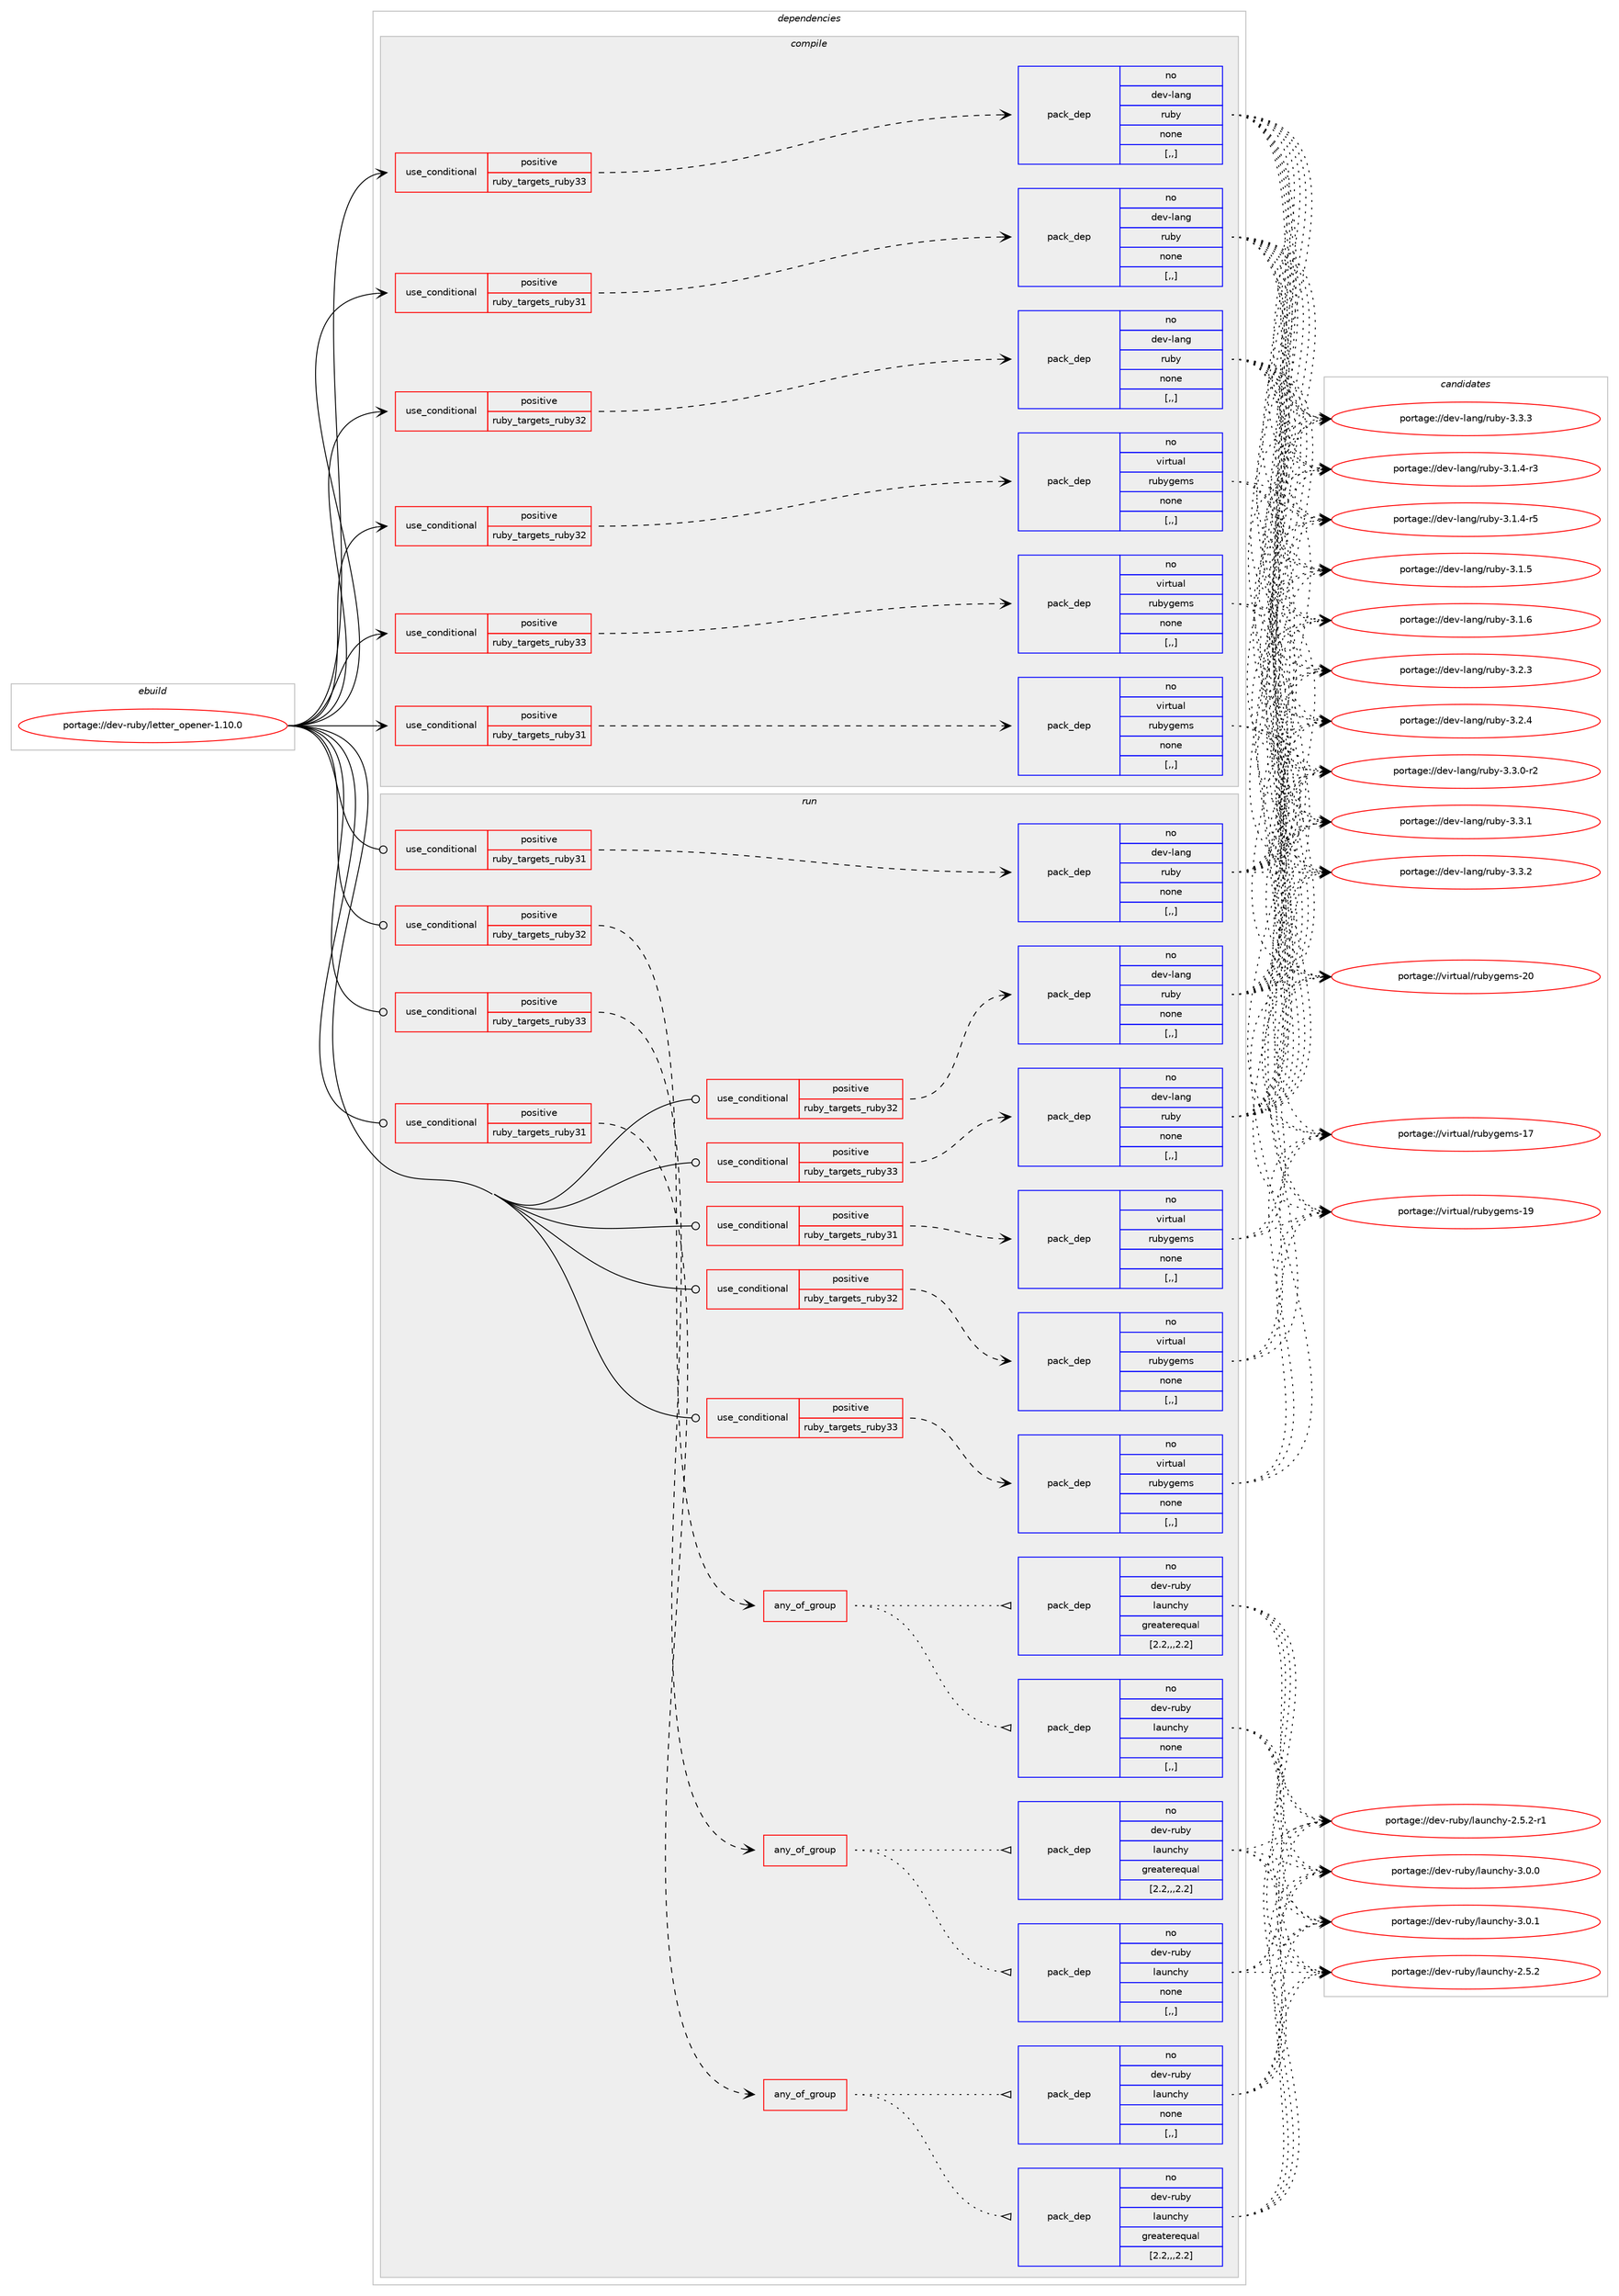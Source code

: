 digraph prolog {

# *************
# Graph options
# *************

newrank=true;
concentrate=true;
compound=true;
graph [rankdir=LR,fontname=Helvetica,fontsize=10,ranksep=1.5];#, ranksep=2.5, nodesep=0.2];
edge  [arrowhead=vee];
node  [fontname=Helvetica,fontsize=10];

# **********
# The ebuild
# **********

subgraph cluster_leftcol {
color=gray;
rank=same;
label=<<i>ebuild</i>>;
id [label="portage://dev-ruby/letter_opener-1.10.0", color=red, width=4, href="../dev-ruby/letter_opener-1.10.0.svg"];
}

# ****************
# The dependencies
# ****************

subgraph cluster_midcol {
color=gray;
label=<<i>dependencies</i>>;
subgraph cluster_compile {
fillcolor="#eeeeee";
style=filled;
label=<<i>compile</i>>;
subgraph cond48512 {
dependency184268 [label=<<TABLE BORDER="0" CELLBORDER="1" CELLSPACING="0" CELLPADDING="4"><TR><TD ROWSPAN="3" CELLPADDING="10">use_conditional</TD></TR><TR><TD>positive</TD></TR><TR><TD>ruby_targets_ruby31</TD></TR></TABLE>>, shape=none, color=red];
subgraph pack134453 {
dependency184269 [label=<<TABLE BORDER="0" CELLBORDER="1" CELLSPACING="0" CELLPADDING="4" WIDTH="220"><TR><TD ROWSPAN="6" CELLPADDING="30">pack_dep</TD></TR><TR><TD WIDTH="110">no</TD></TR><TR><TD>dev-lang</TD></TR><TR><TD>ruby</TD></TR><TR><TD>none</TD></TR><TR><TD>[,,]</TD></TR></TABLE>>, shape=none, color=blue];
}
dependency184268:e -> dependency184269:w [weight=20,style="dashed",arrowhead="vee"];
}
id:e -> dependency184268:w [weight=20,style="solid",arrowhead="vee"];
subgraph cond48513 {
dependency184270 [label=<<TABLE BORDER="0" CELLBORDER="1" CELLSPACING="0" CELLPADDING="4"><TR><TD ROWSPAN="3" CELLPADDING="10">use_conditional</TD></TR><TR><TD>positive</TD></TR><TR><TD>ruby_targets_ruby31</TD></TR></TABLE>>, shape=none, color=red];
subgraph pack134454 {
dependency184271 [label=<<TABLE BORDER="0" CELLBORDER="1" CELLSPACING="0" CELLPADDING="4" WIDTH="220"><TR><TD ROWSPAN="6" CELLPADDING="30">pack_dep</TD></TR><TR><TD WIDTH="110">no</TD></TR><TR><TD>virtual</TD></TR><TR><TD>rubygems</TD></TR><TR><TD>none</TD></TR><TR><TD>[,,]</TD></TR></TABLE>>, shape=none, color=blue];
}
dependency184270:e -> dependency184271:w [weight=20,style="dashed",arrowhead="vee"];
}
id:e -> dependency184270:w [weight=20,style="solid",arrowhead="vee"];
subgraph cond48514 {
dependency184272 [label=<<TABLE BORDER="0" CELLBORDER="1" CELLSPACING="0" CELLPADDING="4"><TR><TD ROWSPAN="3" CELLPADDING="10">use_conditional</TD></TR><TR><TD>positive</TD></TR><TR><TD>ruby_targets_ruby32</TD></TR></TABLE>>, shape=none, color=red];
subgraph pack134455 {
dependency184273 [label=<<TABLE BORDER="0" CELLBORDER="1" CELLSPACING="0" CELLPADDING="4" WIDTH="220"><TR><TD ROWSPAN="6" CELLPADDING="30">pack_dep</TD></TR><TR><TD WIDTH="110">no</TD></TR><TR><TD>dev-lang</TD></TR><TR><TD>ruby</TD></TR><TR><TD>none</TD></TR><TR><TD>[,,]</TD></TR></TABLE>>, shape=none, color=blue];
}
dependency184272:e -> dependency184273:w [weight=20,style="dashed",arrowhead="vee"];
}
id:e -> dependency184272:w [weight=20,style="solid",arrowhead="vee"];
subgraph cond48515 {
dependency184274 [label=<<TABLE BORDER="0" CELLBORDER="1" CELLSPACING="0" CELLPADDING="4"><TR><TD ROWSPAN="3" CELLPADDING="10">use_conditional</TD></TR><TR><TD>positive</TD></TR><TR><TD>ruby_targets_ruby32</TD></TR></TABLE>>, shape=none, color=red];
subgraph pack134456 {
dependency184275 [label=<<TABLE BORDER="0" CELLBORDER="1" CELLSPACING="0" CELLPADDING="4" WIDTH="220"><TR><TD ROWSPAN="6" CELLPADDING="30">pack_dep</TD></TR><TR><TD WIDTH="110">no</TD></TR><TR><TD>virtual</TD></TR><TR><TD>rubygems</TD></TR><TR><TD>none</TD></TR><TR><TD>[,,]</TD></TR></TABLE>>, shape=none, color=blue];
}
dependency184274:e -> dependency184275:w [weight=20,style="dashed",arrowhead="vee"];
}
id:e -> dependency184274:w [weight=20,style="solid",arrowhead="vee"];
subgraph cond48516 {
dependency184276 [label=<<TABLE BORDER="0" CELLBORDER="1" CELLSPACING="0" CELLPADDING="4"><TR><TD ROWSPAN="3" CELLPADDING="10">use_conditional</TD></TR><TR><TD>positive</TD></TR><TR><TD>ruby_targets_ruby33</TD></TR></TABLE>>, shape=none, color=red];
subgraph pack134457 {
dependency184277 [label=<<TABLE BORDER="0" CELLBORDER="1" CELLSPACING="0" CELLPADDING="4" WIDTH="220"><TR><TD ROWSPAN="6" CELLPADDING="30">pack_dep</TD></TR><TR><TD WIDTH="110">no</TD></TR><TR><TD>dev-lang</TD></TR><TR><TD>ruby</TD></TR><TR><TD>none</TD></TR><TR><TD>[,,]</TD></TR></TABLE>>, shape=none, color=blue];
}
dependency184276:e -> dependency184277:w [weight=20,style="dashed",arrowhead="vee"];
}
id:e -> dependency184276:w [weight=20,style="solid",arrowhead="vee"];
subgraph cond48517 {
dependency184278 [label=<<TABLE BORDER="0" CELLBORDER="1" CELLSPACING="0" CELLPADDING="4"><TR><TD ROWSPAN="3" CELLPADDING="10">use_conditional</TD></TR><TR><TD>positive</TD></TR><TR><TD>ruby_targets_ruby33</TD></TR></TABLE>>, shape=none, color=red];
subgraph pack134458 {
dependency184279 [label=<<TABLE BORDER="0" CELLBORDER="1" CELLSPACING="0" CELLPADDING="4" WIDTH="220"><TR><TD ROWSPAN="6" CELLPADDING="30">pack_dep</TD></TR><TR><TD WIDTH="110">no</TD></TR><TR><TD>virtual</TD></TR><TR><TD>rubygems</TD></TR><TR><TD>none</TD></TR><TR><TD>[,,]</TD></TR></TABLE>>, shape=none, color=blue];
}
dependency184278:e -> dependency184279:w [weight=20,style="dashed",arrowhead="vee"];
}
id:e -> dependency184278:w [weight=20,style="solid",arrowhead="vee"];
}
subgraph cluster_compileandrun {
fillcolor="#eeeeee";
style=filled;
label=<<i>compile and run</i>>;
}
subgraph cluster_run {
fillcolor="#eeeeee";
style=filled;
label=<<i>run</i>>;
subgraph cond48518 {
dependency184280 [label=<<TABLE BORDER="0" CELLBORDER="1" CELLSPACING="0" CELLPADDING="4"><TR><TD ROWSPAN="3" CELLPADDING="10">use_conditional</TD></TR><TR><TD>positive</TD></TR><TR><TD>ruby_targets_ruby31</TD></TR></TABLE>>, shape=none, color=red];
subgraph any1161 {
dependency184281 [label=<<TABLE BORDER="0" CELLBORDER="1" CELLSPACING="0" CELLPADDING="4"><TR><TD CELLPADDING="10">any_of_group</TD></TR></TABLE>>, shape=none, color=red];subgraph pack134459 {
dependency184282 [label=<<TABLE BORDER="0" CELLBORDER="1" CELLSPACING="0" CELLPADDING="4" WIDTH="220"><TR><TD ROWSPAN="6" CELLPADDING="30">pack_dep</TD></TR><TR><TD WIDTH="110">no</TD></TR><TR><TD>dev-ruby</TD></TR><TR><TD>launchy</TD></TR><TR><TD>none</TD></TR><TR><TD>[,,]</TD></TR></TABLE>>, shape=none, color=blue];
}
dependency184281:e -> dependency184282:w [weight=20,style="dotted",arrowhead="oinv"];
subgraph pack134460 {
dependency184283 [label=<<TABLE BORDER="0" CELLBORDER="1" CELLSPACING="0" CELLPADDING="4" WIDTH="220"><TR><TD ROWSPAN="6" CELLPADDING="30">pack_dep</TD></TR><TR><TD WIDTH="110">no</TD></TR><TR><TD>dev-ruby</TD></TR><TR><TD>launchy</TD></TR><TR><TD>greaterequal</TD></TR><TR><TD>[2.2,,,2.2]</TD></TR></TABLE>>, shape=none, color=blue];
}
dependency184281:e -> dependency184283:w [weight=20,style="dotted",arrowhead="oinv"];
}
dependency184280:e -> dependency184281:w [weight=20,style="dashed",arrowhead="vee"];
}
id:e -> dependency184280:w [weight=20,style="solid",arrowhead="odot"];
subgraph cond48519 {
dependency184284 [label=<<TABLE BORDER="0" CELLBORDER="1" CELLSPACING="0" CELLPADDING="4"><TR><TD ROWSPAN="3" CELLPADDING="10">use_conditional</TD></TR><TR><TD>positive</TD></TR><TR><TD>ruby_targets_ruby31</TD></TR></TABLE>>, shape=none, color=red];
subgraph pack134461 {
dependency184285 [label=<<TABLE BORDER="0" CELLBORDER="1" CELLSPACING="0" CELLPADDING="4" WIDTH="220"><TR><TD ROWSPAN="6" CELLPADDING="30">pack_dep</TD></TR><TR><TD WIDTH="110">no</TD></TR><TR><TD>dev-lang</TD></TR><TR><TD>ruby</TD></TR><TR><TD>none</TD></TR><TR><TD>[,,]</TD></TR></TABLE>>, shape=none, color=blue];
}
dependency184284:e -> dependency184285:w [weight=20,style="dashed",arrowhead="vee"];
}
id:e -> dependency184284:w [weight=20,style="solid",arrowhead="odot"];
subgraph cond48520 {
dependency184286 [label=<<TABLE BORDER="0" CELLBORDER="1" CELLSPACING="0" CELLPADDING="4"><TR><TD ROWSPAN="3" CELLPADDING="10">use_conditional</TD></TR><TR><TD>positive</TD></TR><TR><TD>ruby_targets_ruby31</TD></TR></TABLE>>, shape=none, color=red];
subgraph pack134462 {
dependency184287 [label=<<TABLE BORDER="0" CELLBORDER="1" CELLSPACING="0" CELLPADDING="4" WIDTH="220"><TR><TD ROWSPAN="6" CELLPADDING="30">pack_dep</TD></TR><TR><TD WIDTH="110">no</TD></TR><TR><TD>virtual</TD></TR><TR><TD>rubygems</TD></TR><TR><TD>none</TD></TR><TR><TD>[,,]</TD></TR></TABLE>>, shape=none, color=blue];
}
dependency184286:e -> dependency184287:w [weight=20,style="dashed",arrowhead="vee"];
}
id:e -> dependency184286:w [weight=20,style="solid",arrowhead="odot"];
subgraph cond48521 {
dependency184288 [label=<<TABLE BORDER="0" CELLBORDER="1" CELLSPACING="0" CELLPADDING="4"><TR><TD ROWSPAN="3" CELLPADDING="10">use_conditional</TD></TR><TR><TD>positive</TD></TR><TR><TD>ruby_targets_ruby32</TD></TR></TABLE>>, shape=none, color=red];
subgraph any1162 {
dependency184289 [label=<<TABLE BORDER="0" CELLBORDER="1" CELLSPACING="0" CELLPADDING="4"><TR><TD CELLPADDING="10">any_of_group</TD></TR></TABLE>>, shape=none, color=red];subgraph pack134463 {
dependency184290 [label=<<TABLE BORDER="0" CELLBORDER="1" CELLSPACING="0" CELLPADDING="4" WIDTH="220"><TR><TD ROWSPAN="6" CELLPADDING="30">pack_dep</TD></TR><TR><TD WIDTH="110">no</TD></TR><TR><TD>dev-ruby</TD></TR><TR><TD>launchy</TD></TR><TR><TD>none</TD></TR><TR><TD>[,,]</TD></TR></TABLE>>, shape=none, color=blue];
}
dependency184289:e -> dependency184290:w [weight=20,style="dotted",arrowhead="oinv"];
subgraph pack134464 {
dependency184291 [label=<<TABLE BORDER="0" CELLBORDER="1" CELLSPACING="0" CELLPADDING="4" WIDTH="220"><TR><TD ROWSPAN="6" CELLPADDING="30">pack_dep</TD></TR><TR><TD WIDTH="110">no</TD></TR><TR><TD>dev-ruby</TD></TR><TR><TD>launchy</TD></TR><TR><TD>greaterequal</TD></TR><TR><TD>[2.2,,,2.2]</TD></TR></TABLE>>, shape=none, color=blue];
}
dependency184289:e -> dependency184291:w [weight=20,style="dotted",arrowhead="oinv"];
}
dependency184288:e -> dependency184289:w [weight=20,style="dashed",arrowhead="vee"];
}
id:e -> dependency184288:w [weight=20,style="solid",arrowhead="odot"];
subgraph cond48522 {
dependency184292 [label=<<TABLE BORDER="0" CELLBORDER="1" CELLSPACING="0" CELLPADDING="4"><TR><TD ROWSPAN="3" CELLPADDING="10">use_conditional</TD></TR><TR><TD>positive</TD></TR><TR><TD>ruby_targets_ruby32</TD></TR></TABLE>>, shape=none, color=red];
subgraph pack134465 {
dependency184293 [label=<<TABLE BORDER="0" CELLBORDER="1" CELLSPACING="0" CELLPADDING="4" WIDTH="220"><TR><TD ROWSPAN="6" CELLPADDING="30">pack_dep</TD></TR><TR><TD WIDTH="110">no</TD></TR><TR><TD>dev-lang</TD></TR><TR><TD>ruby</TD></TR><TR><TD>none</TD></TR><TR><TD>[,,]</TD></TR></TABLE>>, shape=none, color=blue];
}
dependency184292:e -> dependency184293:w [weight=20,style="dashed",arrowhead="vee"];
}
id:e -> dependency184292:w [weight=20,style="solid",arrowhead="odot"];
subgraph cond48523 {
dependency184294 [label=<<TABLE BORDER="0" CELLBORDER="1" CELLSPACING="0" CELLPADDING="4"><TR><TD ROWSPAN="3" CELLPADDING="10">use_conditional</TD></TR><TR><TD>positive</TD></TR><TR><TD>ruby_targets_ruby32</TD></TR></TABLE>>, shape=none, color=red];
subgraph pack134466 {
dependency184295 [label=<<TABLE BORDER="0" CELLBORDER="1" CELLSPACING="0" CELLPADDING="4" WIDTH="220"><TR><TD ROWSPAN="6" CELLPADDING="30">pack_dep</TD></TR><TR><TD WIDTH="110">no</TD></TR><TR><TD>virtual</TD></TR><TR><TD>rubygems</TD></TR><TR><TD>none</TD></TR><TR><TD>[,,]</TD></TR></TABLE>>, shape=none, color=blue];
}
dependency184294:e -> dependency184295:w [weight=20,style="dashed",arrowhead="vee"];
}
id:e -> dependency184294:w [weight=20,style="solid",arrowhead="odot"];
subgraph cond48524 {
dependency184296 [label=<<TABLE BORDER="0" CELLBORDER="1" CELLSPACING="0" CELLPADDING="4"><TR><TD ROWSPAN="3" CELLPADDING="10">use_conditional</TD></TR><TR><TD>positive</TD></TR><TR><TD>ruby_targets_ruby33</TD></TR></TABLE>>, shape=none, color=red];
subgraph any1163 {
dependency184297 [label=<<TABLE BORDER="0" CELLBORDER="1" CELLSPACING="0" CELLPADDING="4"><TR><TD CELLPADDING="10">any_of_group</TD></TR></TABLE>>, shape=none, color=red];subgraph pack134467 {
dependency184298 [label=<<TABLE BORDER="0" CELLBORDER="1" CELLSPACING="0" CELLPADDING="4" WIDTH="220"><TR><TD ROWSPAN="6" CELLPADDING="30">pack_dep</TD></TR><TR><TD WIDTH="110">no</TD></TR><TR><TD>dev-ruby</TD></TR><TR><TD>launchy</TD></TR><TR><TD>none</TD></TR><TR><TD>[,,]</TD></TR></TABLE>>, shape=none, color=blue];
}
dependency184297:e -> dependency184298:w [weight=20,style="dotted",arrowhead="oinv"];
subgraph pack134468 {
dependency184299 [label=<<TABLE BORDER="0" CELLBORDER="1" CELLSPACING="0" CELLPADDING="4" WIDTH="220"><TR><TD ROWSPAN="6" CELLPADDING="30">pack_dep</TD></TR><TR><TD WIDTH="110">no</TD></TR><TR><TD>dev-ruby</TD></TR><TR><TD>launchy</TD></TR><TR><TD>greaterequal</TD></TR><TR><TD>[2.2,,,2.2]</TD></TR></TABLE>>, shape=none, color=blue];
}
dependency184297:e -> dependency184299:w [weight=20,style="dotted",arrowhead="oinv"];
}
dependency184296:e -> dependency184297:w [weight=20,style="dashed",arrowhead="vee"];
}
id:e -> dependency184296:w [weight=20,style="solid",arrowhead="odot"];
subgraph cond48525 {
dependency184300 [label=<<TABLE BORDER="0" CELLBORDER="1" CELLSPACING="0" CELLPADDING="4"><TR><TD ROWSPAN="3" CELLPADDING="10">use_conditional</TD></TR><TR><TD>positive</TD></TR><TR><TD>ruby_targets_ruby33</TD></TR></TABLE>>, shape=none, color=red];
subgraph pack134469 {
dependency184301 [label=<<TABLE BORDER="0" CELLBORDER="1" CELLSPACING="0" CELLPADDING="4" WIDTH="220"><TR><TD ROWSPAN="6" CELLPADDING="30">pack_dep</TD></TR><TR><TD WIDTH="110">no</TD></TR><TR><TD>dev-lang</TD></TR><TR><TD>ruby</TD></TR><TR><TD>none</TD></TR><TR><TD>[,,]</TD></TR></TABLE>>, shape=none, color=blue];
}
dependency184300:e -> dependency184301:w [weight=20,style="dashed",arrowhead="vee"];
}
id:e -> dependency184300:w [weight=20,style="solid",arrowhead="odot"];
subgraph cond48526 {
dependency184302 [label=<<TABLE BORDER="0" CELLBORDER="1" CELLSPACING="0" CELLPADDING="4"><TR><TD ROWSPAN="3" CELLPADDING="10">use_conditional</TD></TR><TR><TD>positive</TD></TR><TR><TD>ruby_targets_ruby33</TD></TR></TABLE>>, shape=none, color=red];
subgraph pack134470 {
dependency184303 [label=<<TABLE BORDER="0" CELLBORDER="1" CELLSPACING="0" CELLPADDING="4" WIDTH="220"><TR><TD ROWSPAN="6" CELLPADDING="30">pack_dep</TD></TR><TR><TD WIDTH="110">no</TD></TR><TR><TD>virtual</TD></TR><TR><TD>rubygems</TD></TR><TR><TD>none</TD></TR><TR><TD>[,,]</TD></TR></TABLE>>, shape=none, color=blue];
}
dependency184302:e -> dependency184303:w [weight=20,style="dashed",arrowhead="vee"];
}
id:e -> dependency184302:w [weight=20,style="solid",arrowhead="odot"];
}
}

# **************
# The candidates
# **************

subgraph cluster_choices {
rank=same;
color=gray;
label=<<i>candidates</i>>;

subgraph choice134453 {
color=black;
nodesep=1;
choice100101118451089711010347114117981214551464946524511451 [label="portage://dev-lang/ruby-3.1.4-r3", color=red, width=4,href="../dev-lang/ruby-3.1.4-r3.svg"];
choice100101118451089711010347114117981214551464946524511453 [label="portage://dev-lang/ruby-3.1.4-r5", color=red, width=4,href="../dev-lang/ruby-3.1.4-r5.svg"];
choice10010111845108971101034711411798121455146494653 [label="portage://dev-lang/ruby-3.1.5", color=red, width=4,href="../dev-lang/ruby-3.1.5.svg"];
choice10010111845108971101034711411798121455146494654 [label="portage://dev-lang/ruby-3.1.6", color=red, width=4,href="../dev-lang/ruby-3.1.6.svg"];
choice10010111845108971101034711411798121455146504651 [label="portage://dev-lang/ruby-3.2.3", color=red, width=4,href="../dev-lang/ruby-3.2.3.svg"];
choice10010111845108971101034711411798121455146504652 [label="portage://dev-lang/ruby-3.2.4", color=red, width=4,href="../dev-lang/ruby-3.2.4.svg"];
choice100101118451089711010347114117981214551465146484511450 [label="portage://dev-lang/ruby-3.3.0-r2", color=red, width=4,href="../dev-lang/ruby-3.3.0-r2.svg"];
choice10010111845108971101034711411798121455146514649 [label="portage://dev-lang/ruby-3.3.1", color=red, width=4,href="../dev-lang/ruby-3.3.1.svg"];
choice10010111845108971101034711411798121455146514650 [label="portage://dev-lang/ruby-3.3.2", color=red, width=4,href="../dev-lang/ruby-3.3.2.svg"];
choice10010111845108971101034711411798121455146514651 [label="portage://dev-lang/ruby-3.3.3", color=red, width=4,href="../dev-lang/ruby-3.3.3.svg"];
dependency184269:e -> choice100101118451089711010347114117981214551464946524511451:w [style=dotted,weight="100"];
dependency184269:e -> choice100101118451089711010347114117981214551464946524511453:w [style=dotted,weight="100"];
dependency184269:e -> choice10010111845108971101034711411798121455146494653:w [style=dotted,weight="100"];
dependency184269:e -> choice10010111845108971101034711411798121455146494654:w [style=dotted,weight="100"];
dependency184269:e -> choice10010111845108971101034711411798121455146504651:w [style=dotted,weight="100"];
dependency184269:e -> choice10010111845108971101034711411798121455146504652:w [style=dotted,weight="100"];
dependency184269:e -> choice100101118451089711010347114117981214551465146484511450:w [style=dotted,weight="100"];
dependency184269:e -> choice10010111845108971101034711411798121455146514649:w [style=dotted,weight="100"];
dependency184269:e -> choice10010111845108971101034711411798121455146514650:w [style=dotted,weight="100"];
dependency184269:e -> choice10010111845108971101034711411798121455146514651:w [style=dotted,weight="100"];
}
subgraph choice134454 {
color=black;
nodesep=1;
choice118105114116117971084711411798121103101109115454955 [label="portage://virtual/rubygems-17", color=red, width=4,href="../virtual/rubygems-17.svg"];
choice118105114116117971084711411798121103101109115454957 [label="portage://virtual/rubygems-19", color=red, width=4,href="../virtual/rubygems-19.svg"];
choice118105114116117971084711411798121103101109115455048 [label="portage://virtual/rubygems-20", color=red, width=4,href="../virtual/rubygems-20.svg"];
dependency184271:e -> choice118105114116117971084711411798121103101109115454955:w [style=dotted,weight="100"];
dependency184271:e -> choice118105114116117971084711411798121103101109115454957:w [style=dotted,weight="100"];
dependency184271:e -> choice118105114116117971084711411798121103101109115455048:w [style=dotted,weight="100"];
}
subgraph choice134455 {
color=black;
nodesep=1;
choice100101118451089711010347114117981214551464946524511451 [label="portage://dev-lang/ruby-3.1.4-r3", color=red, width=4,href="../dev-lang/ruby-3.1.4-r3.svg"];
choice100101118451089711010347114117981214551464946524511453 [label="portage://dev-lang/ruby-3.1.4-r5", color=red, width=4,href="../dev-lang/ruby-3.1.4-r5.svg"];
choice10010111845108971101034711411798121455146494653 [label="portage://dev-lang/ruby-3.1.5", color=red, width=4,href="../dev-lang/ruby-3.1.5.svg"];
choice10010111845108971101034711411798121455146494654 [label="portage://dev-lang/ruby-3.1.6", color=red, width=4,href="../dev-lang/ruby-3.1.6.svg"];
choice10010111845108971101034711411798121455146504651 [label="portage://dev-lang/ruby-3.2.3", color=red, width=4,href="../dev-lang/ruby-3.2.3.svg"];
choice10010111845108971101034711411798121455146504652 [label="portage://dev-lang/ruby-3.2.4", color=red, width=4,href="../dev-lang/ruby-3.2.4.svg"];
choice100101118451089711010347114117981214551465146484511450 [label="portage://dev-lang/ruby-3.3.0-r2", color=red, width=4,href="../dev-lang/ruby-3.3.0-r2.svg"];
choice10010111845108971101034711411798121455146514649 [label="portage://dev-lang/ruby-3.3.1", color=red, width=4,href="../dev-lang/ruby-3.3.1.svg"];
choice10010111845108971101034711411798121455146514650 [label="portage://dev-lang/ruby-3.3.2", color=red, width=4,href="../dev-lang/ruby-3.3.2.svg"];
choice10010111845108971101034711411798121455146514651 [label="portage://dev-lang/ruby-3.3.3", color=red, width=4,href="../dev-lang/ruby-3.3.3.svg"];
dependency184273:e -> choice100101118451089711010347114117981214551464946524511451:w [style=dotted,weight="100"];
dependency184273:e -> choice100101118451089711010347114117981214551464946524511453:w [style=dotted,weight="100"];
dependency184273:e -> choice10010111845108971101034711411798121455146494653:w [style=dotted,weight="100"];
dependency184273:e -> choice10010111845108971101034711411798121455146494654:w [style=dotted,weight="100"];
dependency184273:e -> choice10010111845108971101034711411798121455146504651:w [style=dotted,weight="100"];
dependency184273:e -> choice10010111845108971101034711411798121455146504652:w [style=dotted,weight="100"];
dependency184273:e -> choice100101118451089711010347114117981214551465146484511450:w [style=dotted,weight="100"];
dependency184273:e -> choice10010111845108971101034711411798121455146514649:w [style=dotted,weight="100"];
dependency184273:e -> choice10010111845108971101034711411798121455146514650:w [style=dotted,weight="100"];
dependency184273:e -> choice10010111845108971101034711411798121455146514651:w [style=dotted,weight="100"];
}
subgraph choice134456 {
color=black;
nodesep=1;
choice118105114116117971084711411798121103101109115454955 [label="portage://virtual/rubygems-17", color=red, width=4,href="../virtual/rubygems-17.svg"];
choice118105114116117971084711411798121103101109115454957 [label="portage://virtual/rubygems-19", color=red, width=4,href="../virtual/rubygems-19.svg"];
choice118105114116117971084711411798121103101109115455048 [label="portage://virtual/rubygems-20", color=red, width=4,href="../virtual/rubygems-20.svg"];
dependency184275:e -> choice118105114116117971084711411798121103101109115454955:w [style=dotted,weight="100"];
dependency184275:e -> choice118105114116117971084711411798121103101109115454957:w [style=dotted,weight="100"];
dependency184275:e -> choice118105114116117971084711411798121103101109115455048:w [style=dotted,weight="100"];
}
subgraph choice134457 {
color=black;
nodesep=1;
choice100101118451089711010347114117981214551464946524511451 [label="portage://dev-lang/ruby-3.1.4-r3", color=red, width=4,href="../dev-lang/ruby-3.1.4-r3.svg"];
choice100101118451089711010347114117981214551464946524511453 [label="portage://dev-lang/ruby-3.1.4-r5", color=red, width=4,href="../dev-lang/ruby-3.1.4-r5.svg"];
choice10010111845108971101034711411798121455146494653 [label="portage://dev-lang/ruby-3.1.5", color=red, width=4,href="../dev-lang/ruby-3.1.5.svg"];
choice10010111845108971101034711411798121455146494654 [label="portage://dev-lang/ruby-3.1.6", color=red, width=4,href="../dev-lang/ruby-3.1.6.svg"];
choice10010111845108971101034711411798121455146504651 [label="portage://dev-lang/ruby-3.2.3", color=red, width=4,href="../dev-lang/ruby-3.2.3.svg"];
choice10010111845108971101034711411798121455146504652 [label="portage://dev-lang/ruby-3.2.4", color=red, width=4,href="../dev-lang/ruby-3.2.4.svg"];
choice100101118451089711010347114117981214551465146484511450 [label="portage://dev-lang/ruby-3.3.0-r2", color=red, width=4,href="../dev-lang/ruby-3.3.0-r2.svg"];
choice10010111845108971101034711411798121455146514649 [label="portage://dev-lang/ruby-3.3.1", color=red, width=4,href="../dev-lang/ruby-3.3.1.svg"];
choice10010111845108971101034711411798121455146514650 [label="portage://dev-lang/ruby-3.3.2", color=red, width=4,href="../dev-lang/ruby-3.3.2.svg"];
choice10010111845108971101034711411798121455146514651 [label="portage://dev-lang/ruby-3.3.3", color=red, width=4,href="../dev-lang/ruby-3.3.3.svg"];
dependency184277:e -> choice100101118451089711010347114117981214551464946524511451:w [style=dotted,weight="100"];
dependency184277:e -> choice100101118451089711010347114117981214551464946524511453:w [style=dotted,weight="100"];
dependency184277:e -> choice10010111845108971101034711411798121455146494653:w [style=dotted,weight="100"];
dependency184277:e -> choice10010111845108971101034711411798121455146494654:w [style=dotted,weight="100"];
dependency184277:e -> choice10010111845108971101034711411798121455146504651:w [style=dotted,weight="100"];
dependency184277:e -> choice10010111845108971101034711411798121455146504652:w [style=dotted,weight="100"];
dependency184277:e -> choice100101118451089711010347114117981214551465146484511450:w [style=dotted,weight="100"];
dependency184277:e -> choice10010111845108971101034711411798121455146514649:w [style=dotted,weight="100"];
dependency184277:e -> choice10010111845108971101034711411798121455146514650:w [style=dotted,weight="100"];
dependency184277:e -> choice10010111845108971101034711411798121455146514651:w [style=dotted,weight="100"];
}
subgraph choice134458 {
color=black;
nodesep=1;
choice118105114116117971084711411798121103101109115454955 [label="portage://virtual/rubygems-17", color=red, width=4,href="../virtual/rubygems-17.svg"];
choice118105114116117971084711411798121103101109115454957 [label="portage://virtual/rubygems-19", color=red, width=4,href="../virtual/rubygems-19.svg"];
choice118105114116117971084711411798121103101109115455048 [label="portage://virtual/rubygems-20", color=red, width=4,href="../virtual/rubygems-20.svg"];
dependency184279:e -> choice118105114116117971084711411798121103101109115454955:w [style=dotted,weight="100"];
dependency184279:e -> choice118105114116117971084711411798121103101109115454957:w [style=dotted,weight="100"];
dependency184279:e -> choice118105114116117971084711411798121103101109115455048:w [style=dotted,weight="100"];
}
subgraph choice134459 {
color=black;
nodesep=1;
choice1001011184511411798121471089711711099104121455046534650 [label="portage://dev-ruby/launchy-2.5.2", color=red, width=4,href="../dev-ruby/launchy-2.5.2.svg"];
choice10010111845114117981214710897117110991041214550465346504511449 [label="portage://dev-ruby/launchy-2.5.2-r1", color=red, width=4,href="../dev-ruby/launchy-2.5.2-r1.svg"];
choice1001011184511411798121471089711711099104121455146484648 [label="portage://dev-ruby/launchy-3.0.0", color=red, width=4,href="../dev-ruby/launchy-3.0.0.svg"];
choice1001011184511411798121471089711711099104121455146484649 [label="portage://dev-ruby/launchy-3.0.1", color=red, width=4,href="../dev-ruby/launchy-3.0.1.svg"];
dependency184282:e -> choice1001011184511411798121471089711711099104121455046534650:w [style=dotted,weight="100"];
dependency184282:e -> choice10010111845114117981214710897117110991041214550465346504511449:w [style=dotted,weight="100"];
dependency184282:e -> choice1001011184511411798121471089711711099104121455146484648:w [style=dotted,weight="100"];
dependency184282:e -> choice1001011184511411798121471089711711099104121455146484649:w [style=dotted,weight="100"];
}
subgraph choice134460 {
color=black;
nodesep=1;
choice1001011184511411798121471089711711099104121455046534650 [label="portage://dev-ruby/launchy-2.5.2", color=red, width=4,href="../dev-ruby/launchy-2.5.2.svg"];
choice10010111845114117981214710897117110991041214550465346504511449 [label="portage://dev-ruby/launchy-2.5.2-r1", color=red, width=4,href="../dev-ruby/launchy-2.5.2-r1.svg"];
choice1001011184511411798121471089711711099104121455146484648 [label="portage://dev-ruby/launchy-3.0.0", color=red, width=4,href="../dev-ruby/launchy-3.0.0.svg"];
choice1001011184511411798121471089711711099104121455146484649 [label="portage://dev-ruby/launchy-3.0.1", color=red, width=4,href="../dev-ruby/launchy-3.0.1.svg"];
dependency184283:e -> choice1001011184511411798121471089711711099104121455046534650:w [style=dotted,weight="100"];
dependency184283:e -> choice10010111845114117981214710897117110991041214550465346504511449:w [style=dotted,weight="100"];
dependency184283:e -> choice1001011184511411798121471089711711099104121455146484648:w [style=dotted,weight="100"];
dependency184283:e -> choice1001011184511411798121471089711711099104121455146484649:w [style=dotted,weight="100"];
}
subgraph choice134461 {
color=black;
nodesep=1;
choice100101118451089711010347114117981214551464946524511451 [label="portage://dev-lang/ruby-3.1.4-r3", color=red, width=4,href="../dev-lang/ruby-3.1.4-r3.svg"];
choice100101118451089711010347114117981214551464946524511453 [label="portage://dev-lang/ruby-3.1.4-r5", color=red, width=4,href="../dev-lang/ruby-3.1.4-r5.svg"];
choice10010111845108971101034711411798121455146494653 [label="portage://dev-lang/ruby-3.1.5", color=red, width=4,href="../dev-lang/ruby-3.1.5.svg"];
choice10010111845108971101034711411798121455146494654 [label="portage://dev-lang/ruby-3.1.6", color=red, width=4,href="../dev-lang/ruby-3.1.6.svg"];
choice10010111845108971101034711411798121455146504651 [label="portage://dev-lang/ruby-3.2.3", color=red, width=4,href="../dev-lang/ruby-3.2.3.svg"];
choice10010111845108971101034711411798121455146504652 [label="portage://dev-lang/ruby-3.2.4", color=red, width=4,href="../dev-lang/ruby-3.2.4.svg"];
choice100101118451089711010347114117981214551465146484511450 [label="portage://dev-lang/ruby-3.3.0-r2", color=red, width=4,href="../dev-lang/ruby-3.3.0-r2.svg"];
choice10010111845108971101034711411798121455146514649 [label="portage://dev-lang/ruby-3.3.1", color=red, width=4,href="../dev-lang/ruby-3.3.1.svg"];
choice10010111845108971101034711411798121455146514650 [label="portage://dev-lang/ruby-3.3.2", color=red, width=4,href="../dev-lang/ruby-3.3.2.svg"];
choice10010111845108971101034711411798121455146514651 [label="portage://dev-lang/ruby-3.3.3", color=red, width=4,href="../dev-lang/ruby-3.3.3.svg"];
dependency184285:e -> choice100101118451089711010347114117981214551464946524511451:w [style=dotted,weight="100"];
dependency184285:e -> choice100101118451089711010347114117981214551464946524511453:w [style=dotted,weight="100"];
dependency184285:e -> choice10010111845108971101034711411798121455146494653:w [style=dotted,weight="100"];
dependency184285:e -> choice10010111845108971101034711411798121455146494654:w [style=dotted,weight="100"];
dependency184285:e -> choice10010111845108971101034711411798121455146504651:w [style=dotted,weight="100"];
dependency184285:e -> choice10010111845108971101034711411798121455146504652:w [style=dotted,weight="100"];
dependency184285:e -> choice100101118451089711010347114117981214551465146484511450:w [style=dotted,weight="100"];
dependency184285:e -> choice10010111845108971101034711411798121455146514649:w [style=dotted,weight="100"];
dependency184285:e -> choice10010111845108971101034711411798121455146514650:w [style=dotted,weight="100"];
dependency184285:e -> choice10010111845108971101034711411798121455146514651:w [style=dotted,weight="100"];
}
subgraph choice134462 {
color=black;
nodesep=1;
choice118105114116117971084711411798121103101109115454955 [label="portage://virtual/rubygems-17", color=red, width=4,href="../virtual/rubygems-17.svg"];
choice118105114116117971084711411798121103101109115454957 [label="portage://virtual/rubygems-19", color=red, width=4,href="../virtual/rubygems-19.svg"];
choice118105114116117971084711411798121103101109115455048 [label="portage://virtual/rubygems-20", color=red, width=4,href="../virtual/rubygems-20.svg"];
dependency184287:e -> choice118105114116117971084711411798121103101109115454955:w [style=dotted,weight="100"];
dependency184287:e -> choice118105114116117971084711411798121103101109115454957:w [style=dotted,weight="100"];
dependency184287:e -> choice118105114116117971084711411798121103101109115455048:w [style=dotted,weight="100"];
}
subgraph choice134463 {
color=black;
nodesep=1;
choice1001011184511411798121471089711711099104121455046534650 [label="portage://dev-ruby/launchy-2.5.2", color=red, width=4,href="../dev-ruby/launchy-2.5.2.svg"];
choice10010111845114117981214710897117110991041214550465346504511449 [label="portage://dev-ruby/launchy-2.5.2-r1", color=red, width=4,href="../dev-ruby/launchy-2.5.2-r1.svg"];
choice1001011184511411798121471089711711099104121455146484648 [label="portage://dev-ruby/launchy-3.0.0", color=red, width=4,href="../dev-ruby/launchy-3.0.0.svg"];
choice1001011184511411798121471089711711099104121455146484649 [label="portage://dev-ruby/launchy-3.0.1", color=red, width=4,href="../dev-ruby/launchy-3.0.1.svg"];
dependency184290:e -> choice1001011184511411798121471089711711099104121455046534650:w [style=dotted,weight="100"];
dependency184290:e -> choice10010111845114117981214710897117110991041214550465346504511449:w [style=dotted,weight="100"];
dependency184290:e -> choice1001011184511411798121471089711711099104121455146484648:w [style=dotted,weight="100"];
dependency184290:e -> choice1001011184511411798121471089711711099104121455146484649:w [style=dotted,weight="100"];
}
subgraph choice134464 {
color=black;
nodesep=1;
choice1001011184511411798121471089711711099104121455046534650 [label="portage://dev-ruby/launchy-2.5.2", color=red, width=4,href="../dev-ruby/launchy-2.5.2.svg"];
choice10010111845114117981214710897117110991041214550465346504511449 [label="portage://dev-ruby/launchy-2.5.2-r1", color=red, width=4,href="../dev-ruby/launchy-2.5.2-r1.svg"];
choice1001011184511411798121471089711711099104121455146484648 [label="portage://dev-ruby/launchy-3.0.0", color=red, width=4,href="../dev-ruby/launchy-3.0.0.svg"];
choice1001011184511411798121471089711711099104121455146484649 [label="portage://dev-ruby/launchy-3.0.1", color=red, width=4,href="../dev-ruby/launchy-3.0.1.svg"];
dependency184291:e -> choice1001011184511411798121471089711711099104121455046534650:w [style=dotted,weight="100"];
dependency184291:e -> choice10010111845114117981214710897117110991041214550465346504511449:w [style=dotted,weight="100"];
dependency184291:e -> choice1001011184511411798121471089711711099104121455146484648:w [style=dotted,weight="100"];
dependency184291:e -> choice1001011184511411798121471089711711099104121455146484649:w [style=dotted,weight="100"];
}
subgraph choice134465 {
color=black;
nodesep=1;
choice100101118451089711010347114117981214551464946524511451 [label="portage://dev-lang/ruby-3.1.4-r3", color=red, width=4,href="../dev-lang/ruby-3.1.4-r3.svg"];
choice100101118451089711010347114117981214551464946524511453 [label="portage://dev-lang/ruby-3.1.4-r5", color=red, width=4,href="../dev-lang/ruby-3.1.4-r5.svg"];
choice10010111845108971101034711411798121455146494653 [label="portage://dev-lang/ruby-3.1.5", color=red, width=4,href="../dev-lang/ruby-3.1.5.svg"];
choice10010111845108971101034711411798121455146494654 [label="portage://dev-lang/ruby-3.1.6", color=red, width=4,href="../dev-lang/ruby-3.1.6.svg"];
choice10010111845108971101034711411798121455146504651 [label="portage://dev-lang/ruby-3.2.3", color=red, width=4,href="../dev-lang/ruby-3.2.3.svg"];
choice10010111845108971101034711411798121455146504652 [label="portage://dev-lang/ruby-3.2.4", color=red, width=4,href="../dev-lang/ruby-3.2.4.svg"];
choice100101118451089711010347114117981214551465146484511450 [label="portage://dev-lang/ruby-3.3.0-r2", color=red, width=4,href="../dev-lang/ruby-3.3.0-r2.svg"];
choice10010111845108971101034711411798121455146514649 [label="portage://dev-lang/ruby-3.3.1", color=red, width=4,href="../dev-lang/ruby-3.3.1.svg"];
choice10010111845108971101034711411798121455146514650 [label="portage://dev-lang/ruby-3.3.2", color=red, width=4,href="../dev-lang/ruby-3.3.2.svg"];
choice10010111845108971101034711411798121455146514651 [label="portage://dev-lang/ruby-3.3.3", color=red, width=4,href="../dev-lang/ruby-3.3.3.svg"];
dependency184293:e -> choice100101118451089711010347114117981214551464946524511451:w [style=dotted,weight="100"];
dependency184293:e -> choice100101118451089711010347114117981214551464946524511453:w [style=dotted,weight="100"];
dependency184293:e -> choice10010111845108971101034711411798121455146494653:w [style=dotted,weight="100"];
dependency184293:e -> choice10010111845108971101034711411798121455146494654:w [style=dotted,weight="100"];
dependency184293:e -> choice10010111845108971101034711411798121455146504651:w [style=dotted,weight="100"];
dependency184293:e -> choice10010111845108971101034711411798121455146504652:w [style=dotted,weight="100"];
dependency184293:e -> choice100101118451089711010347114117981214551465146484511450:w [style=dotted,weight="100"];
dependency184293:e -> choice10010111845108971101034711411798121455146514649:w [style=dotted,weight="100"];
dependency184293:e -> choice10010111845108971101034711411798121455146514650:w [style=dotted,weight="100"];
dependency184293:e -> choice10010111845108971101034711411798121455146514651:w [style=dotted,weight="100"];
}
subgraph choice134466 {
color=black;
nodesep=1;
choice118105114116117971084711411798121103101109115454955 [label="portage://virtual/rubygems-17", color=red, width=4,href="../virtual/rubygems-17.svg"];
choice118105114116117971084711411798121103101109115454957 [label="portage://virtual/rubygems-19", color=red, width=4,href="../virtual/rubygems-19.svg"];
choice118105114116117971084711411798121103101109115455048 [label="portage://virtual/rubygems-20", color=red, width=4,href="../virtual/rubygems-20.svg"];
dependency184295:e -> choice118105114116117971084711411798121103101109115454955:w [style=dotted,weight="100"];
dependency184295:e -> choice118105114116117971084711411798121103101109115454957:w [style=dotted,weight="100"];
dependency184295:e -> choice118105114116117971084711411798121103101109115455048:w [style=dotted,weight="100"];
}
subgraph choice134467 {
color=black;
nodesep=1;
choice1001011184511411798121471089711711099104121455046534650 [label="portage://dev-ruby/launchy-2.5.2", color=red, width=4,href="../dev-ruby/launchy-2.5.2.svg"];
choice10010111845114117981214710897117110991041214550465346504511449 [label="portage://dev-ruby/launchy-2.5.2-r1", color=red, width=4,href="../dev-ruby/launchy-2.5.2-r1.svg"];
choice1001011184511411798121471089711711099104121455146484648 [label="portage://dev-ruby/launchy-3.0.0", color=red, width=4,href="../dev-ruby/launchy-3.0.0.svg"];
choice1001011184511411798121471089711711099104121455146484649 [label="portage://dev-ruby/launchy-3.0.1", color=red, width=4,href="../dev-ruby/launchy-3.0.1.svg"];
dependency184298:e -> choice1001011184511411798121471089711711099104121455046534650:w [style=dotted,weight="100"];
dependency184298:e -> choice10010111845114117981214710897117110991041214550465346504511449:w [style=dotted,weight="100"];
dependency184298:e -> choice1001011184511411798121471089711711099104121455146484648:w [style=dotted,weight="100"];
dependency184298:e -> choice1001011184511411798121471089711711099104121455146484649:w [style=dotted,weight="100"];
}
subgraph choice134468 {
color=black;
nodesep=1;
choice1001011184511411798121471089711711099104121455046534650 [label="portage://dev-ruby/launchy-2.5.2", color=red, width=4,href="../dev-ruby/launchy-2.5.2.svg"];
choice10010111845114117981214710897117110991041214550465346504511449 [label="portage://dev-ruby/launchy-2.5.2-r1", color=red, width=4,href="../dev-ruby/launchy-2.5.2-r1.svg"];
choice1001011184511411798121471089711711099104121455146484648 [label="portage://dev-ruby/launchy-3.0.0", color=red, width=4,href="../dev-ruby/launchy-3.0.0.svg"];
choice1001011184511411798121471089711711099104121455146484649 [label="portage://dev-ruby/launchy-3.0.1", color=red, width=4,href="../dev-ruby/launchy-3.0.1.svg"];
dependency184299:e -> choice1001011184511411798121471089711711099104121455046534650:w [style=dotted,weight="100"];
dependency184299:e -> choice10010111845114117981214710897117110991041214550465346504511449:w [style=dotted,weight="100"];
dependency184299:e -> choice1001011184511411798121471089711711099104121455146484648:w [style=dotted,weight="100"];
dependency184299:e -> choice1001011184511411798121471089711711099104121455146484649:w [style=dotted,weight="100"];
}
subgraph choice134469 {
color=black;
nodesep=1;
choice100101118451089711010347114117981214551464946524511451 [label="portage://dev-lang/ruby-3.1.4-r3", color=red, width=4,href="../dev-lang/ruby-3.1.4-r3.svg"];
choice100101118451089711010347114117981214551464946524511453 [label="portage://dev-lang/ruby-3.1.4-r5", color=red, width=4,href="../dev-lang/ruby-3.1.4-r5.svg"];
choice10010111845108971101034711411798121455146494653 [label="portage://dev-lang/ruby-3.1.5", color=red, width=4,href="../dev-lang/ruby-3.1.5.svg"];
choice10010111845108971101034711411798121455146494654 [label="portage://dev-lang/ruby-3.1.6", color=red, width=4,href="../dev-lang/ruby-3.1.6.svg"];
choice10010111845108971101034711411798121455146504651 [label="portage://dev-lang/ruby-3.2.3", color=red, width=4,href="../dev-lang/ruby-3.2.3.svg"];
choice10010111845108971101034711411798121455146504652 [label="portage://dev-lang/ruby-3.2.4", color=red, width=4,href="../dev-lang/ruby-3.2.4.svg"];
choice100101118451089711010347114117981214551465146484511450 [label="portage://dev-lang/ruby-3.3.0-r2", color=red, width=4,href="../dev-lang/ruby-3.3.0-r2.svg"];
choice10010111845108971101034711411798121455146514649 [label="portage://dev-lang/ruby-3.3.1", color=red, width=4,href="../dev-lang/ruby-3.3.1.svg"];
choice10010111845108971101034711411798121455146514650 [label="portage://dev-lang/ruby-3.3.2", color=red, width=4,href="../dev-lang/ruby-3.3.2.svg"];
choice10010111845108971101034711411798121455146514651 [label="portage://dev-lang/ruby-3.3.3", color=red, width=4,href="../dev-lang/ruby-3.3.3.svg"];
dependency184301:e -> choice100101118451089711010347114117981214551464946524511451:w [style=dotted,weight="100"];
dependency184301:e -> choice100101118451089711010347114117981214551464946524511453:w [style=dotted,weight="100"];
dependency184301:e -> choice10010111845108971101034711411798121455146494653:w [style=dotted,weight="100"];
dependency184301:e -> choice10010111845108971101034711411798121455146494654:w [style=dotted,weight="100"];
dependency184301:e -> choice10010111845108971101034711411798121455146504651:w [style=dotted,weight="100"];
dependency184301:e -> choice10010111845108971101034711411798121455146504652:w [style=dotted,weight="100"];
dependency184301:e -> choice100101118451089711010347114117981214551465146484511450:w [style=dotted,weight="100"];
dependency184301:e -> choice10010111845108971101034711411798121455146514649:w [style=dotted,weight="100"];
dependency184301:e -> choice10010111845108971101034711411798121455146514650:w [style=dotted,weight="100"];
dependency184301:e -> choice10010111845108971101034711411798121455146514651:w [style=dotted,weight="100"];
}
subgraph choice134470 {
color=black;
nodesep=1;
choice118105114116117971084711411798121103101109115454955 [label="portage://virtual/rubygems-17", color=red, width=4,href="../virtual/rubygems-17.svg"];
choice118105114116117971084711411798121103101109115454957 [label="portage://virtual/rubygems-19", color=red, width=4,href="../virtual/rubygems-19.svg"];
choice118105114116117971084711411798121103101109115455048 [label="portage://virtual/rubygems-20", color=red, width=4,href="../virtual/rubygems-20.svg"];
dependency184303:e -> choice118105114116117971084711411798121103101109115454955:w [style=dotted,weight="100"];
dependency184303:e -> choice118105114116117971084711411798121103101109115454957:w [style=dotted,weight="100"];
dependency184303:e -> choice118105114116117971084711411798121103101109115455048:w [style=dotted,weight="100"];
}
}

}
